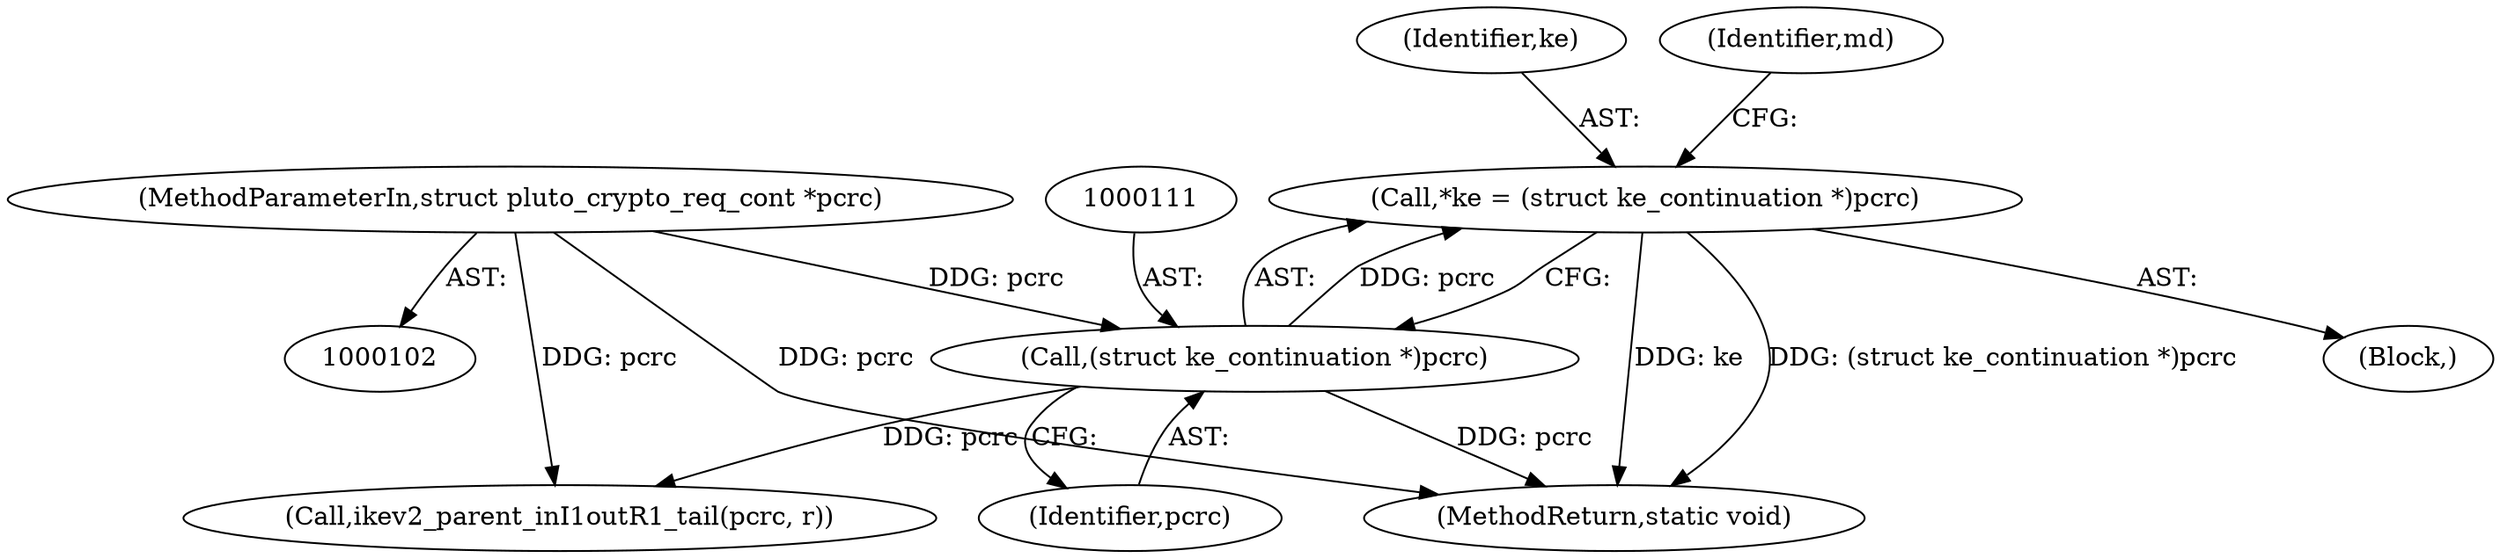 digraph "0_libreswan_2899351224fe2940aec37d7656e1e392c0fe07f0@pointer" {
"1000108" [label="(Call,*ke = (struct ke_continuation *)pcrc)"];
"1000110" [label="(Call,(struct ke_continuation *)pcrc)"];
"1000103" [label="(MethodParameterIn,struct pluto_crypto_req_cont *pcrc)"];
"1000108" [label="(Call,*ke = (struct ke_continuation *)pcrc)"];
"1000204" [label="(MethodReturn,static void)"];
"1000109" [label="(Identifier,ke)"];
"1000115" [label="(Identifier,md)"];
"1000110" [label="(Call,(struct ke_continuation *)pcrc)"];
"1000112" [label="(Identifier,pcrc)"];
"1000179" [label="(Call,ikev2_parent_inI1outR1_tail(pcrc, r))"];
"1000106" [label="(Block,)"];
"1000103" [label="(MethodParameterIn,struct pluto_crypto_req_cont *pcrc)"];
"1000108" -> "1000106"  [label="AST: "];
"1000108" -> "1000110"  [label="CFG: "];
"1000109" -> "1000108"  [label="AST: "];
"1000110" -> "1000108"  [label="AST: "];
"1000115" -> "1000108"  [label="CFG: "];
"1000108" -> "1000204"  [label="DDG: (struct ke_continuation *)pcrc"];
"1000108" -> "1000204"  [label="DDG: ke"];
"1000110" -> "1000108"  [label="DDG: pcrc"];
"1000110" -> "1000112"  [label="CFG: "];
"1000111" -> "1000110"  [label="AST: "];
"1000112" -> "1000110"  [label="AST: "];
"1000110" -> "1000204"  [label="DDG: pcrc"];
"1000103" -> "1000110"  [label="DDG: pcrc"];
"1000110" -> "1000179"  [label="DDG: pcrc"];
"1000103" -> "1000102"  [label="AST: "];
"1000103" -> "1000204"  [label="DDG: pcrc"];
"1000103" -> "1000179"  [label="DDG: pcrc"];
}
